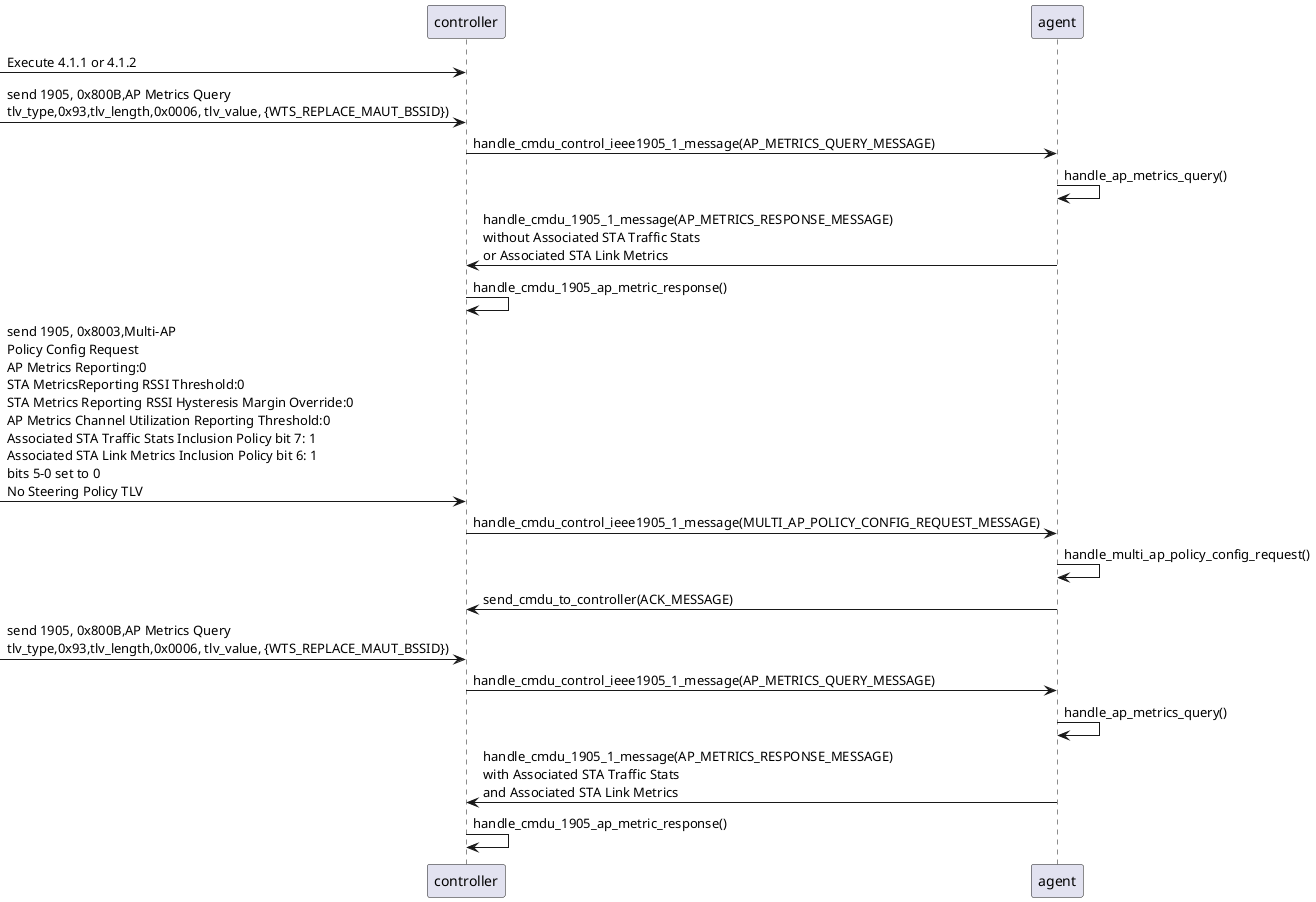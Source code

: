 @startuml
->controller: Execute 4.1.1 or 4.1.2
->controller: send 1905, 0x800B,AP Metrics Query\ntlv_type,0x93,tlv_length,0x0006, tlv_value, {WTS_REPLACE_MAUT_BSSID})
controller->agent: handle_cmdu_control_ieee1905_1_message(AP_METRICS_QUERY_MESSAGE)
agent->agent: handle_ap_metrics_query()
agent->controller: handle_cmdu_1905_1_message(AP_METRICS_RESPONSE_MESSAGE)\nwithout Associated STA Traffic Stats\nor Associated STA Link Metrics
controller->controller: handle_cmdu_1905_ap_metric_response()
->controller: send 1905, 0x8003,Multi-AP\nPolicy Config Request\nAP Metrics Reporting:0\nSTA MetricsReporting RSSI Threshold:0\nSTA Metrics Reporting RSSI Hysteresis Margin Override:0\nAP Metrics Channel Utilization Reporting Threshold:0\nAssociated STA Traffic Stats Inclusion Policy bit 7: 1\nAssociated STA Link Metrics Inclusion Policy bit 6: 1\nbits 5-0 set to 0\nNo Steering Policy TLV 
controller->agent: handle_cmdu_control_ieee1905_1_message(MULTI_AP_POLICY_CONFIG_REQUEST_MESSAGE)
agent->agent:handle_multi_ap_policy_config_request()
agent->controller: send_cmdu_to_controller(ACK_MESSAGE)
->controller: send 1905, 0x800B,AP Metrics Query\ntlv_type,0x93,tlv_length,0x0006, tlv_value, {WTS_REPLACE_MAUT_BSSID})
controller->agent: handle_cmdu_control_ieee1905_1_message(AP_METRICS_QUERY_MESSAGE)
agent->agent: handle_ap_metrics_query()
agent->controller: handle_cmdu_1905_1_message(AP_METRICS_RESPONSE_MESSAGE)\nwith Associated STA Traffic Stats\nand Associated STA Link Metrics
controller->controller: handle_cmdu_1905_ap_metric_response()
@enduml
